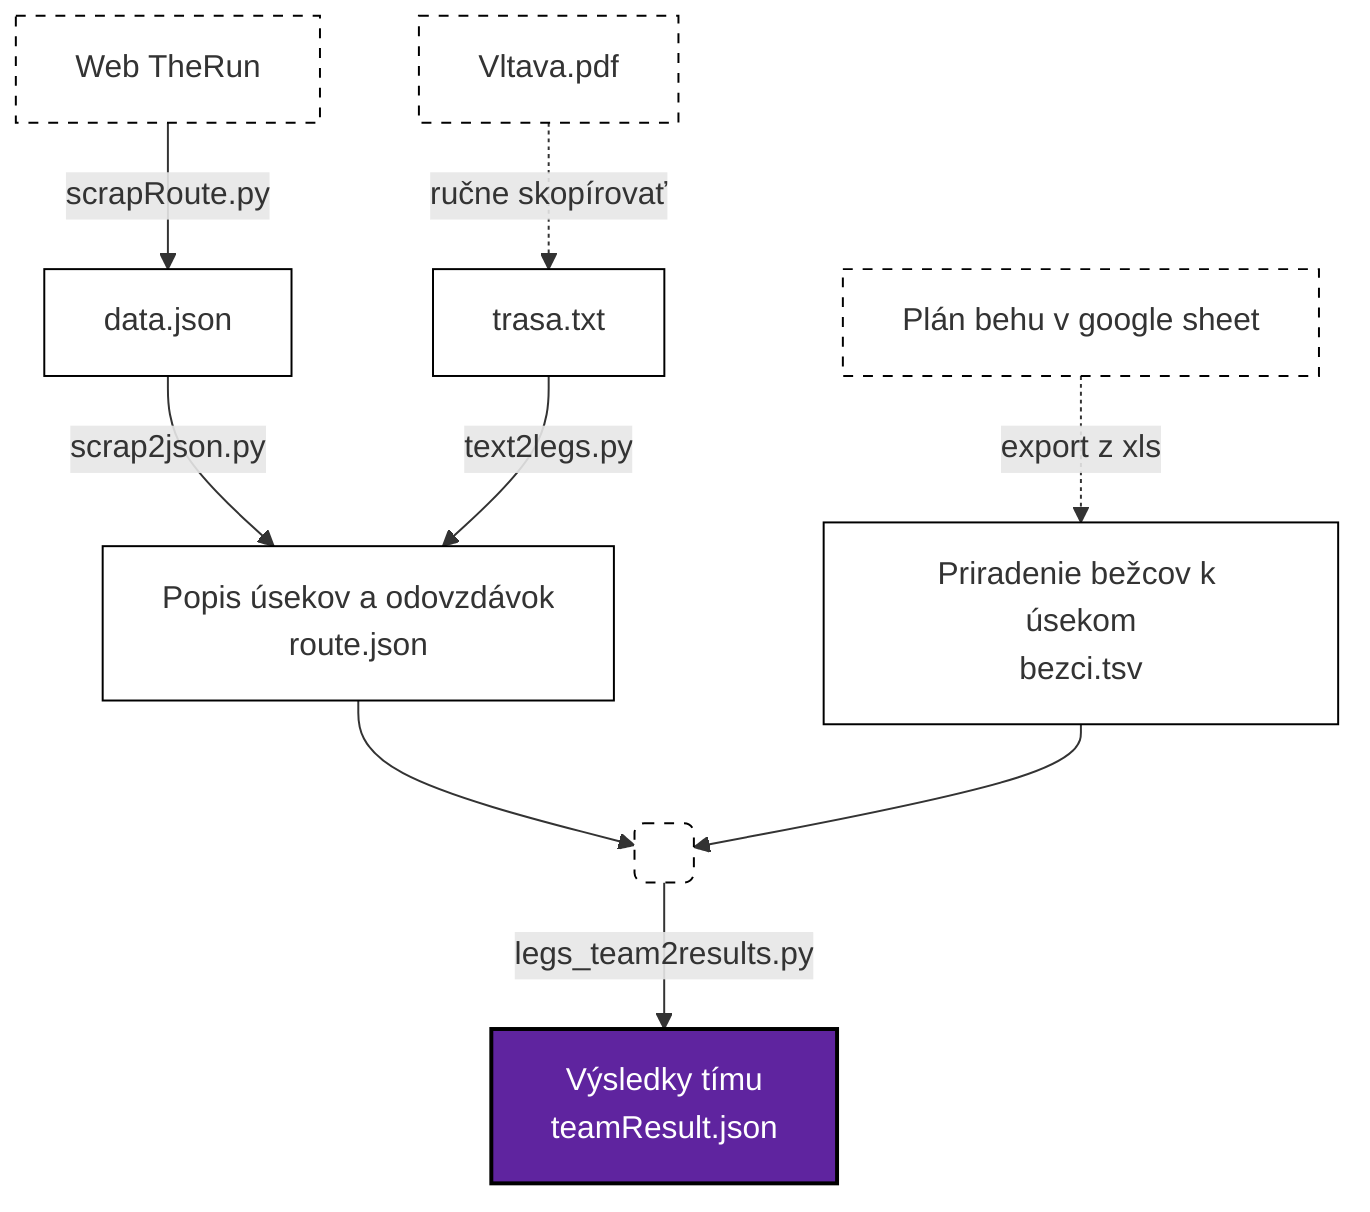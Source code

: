 graph TD
    TheRun[Web TheRun] -- scrapRoute.py --> Data[data.json]
    Data -- scrap2json.py --> Useky[Popis úsekov a odovzdávok<br/>route.json]
    PDF[Vltava.pdf] -. ručne skopírovať .-> TXT[trasa.txt]
    TXT -- text2legs.py --> Useky[Popis úsekov a odovzdávok<br/>route.json]
    XLS[Plán behu v google sheet] -. export z xls .-> TSV[Priradenie bežcov k úsekom<br/>bezci.tsv]
    Useky --> temp( )
    TSV  --> temp
    temp -- legs_team2results.py --> Result[Výsledky tímu<br/>teamResult.json]

    classDef default fill:#ffffff,stroke:#000000,stroke-width:1px

    classDef important fill:#5F249F,color:#FFFFFF,stroke:#000000,stroke-width:2px
    class Result important;

    classDef sourceFile fill:#ffffff,stroke:#000000,stroke-width:1px,stroke-dasharray: 5, 5
    class PDF,XLS,TheRun,temp sourceFile;